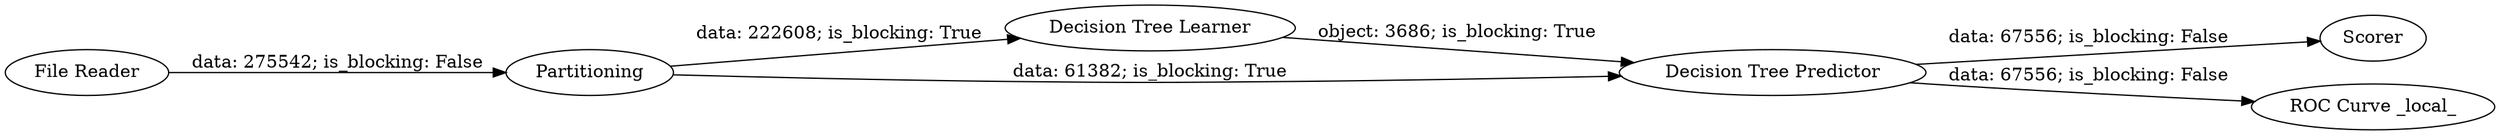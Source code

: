 digraph {
	"6315605376671751344_5" [label=Scorer]
	"6315605376671751344_1" [label="File Reader"]
	"6315605376671751344_8" [label="ROC Curve _local_"]
	"6315605376671751344_3" [label="Decision Tree Learner"]
	"6315605376671751344_2" [label=Partitioning]
	"6315605376671751344_4" [label="Decision Tree Predictor"]
	"6315605376671751344_2" -> "6315605376671751344_4" [label="data: 61382; is_blocking: True"]
	"6315605376671751344_1" -> "6315605376671751344_2" [label="data: 275542; is_blocking: False"]
	"6315605376671751344_2" -> "6315605376671751344_3" [label="data: 222608; is_blocking: True"]
	"6315605376671751344_4" -> "6315605376671751344_8" [label="data: 67556; is_blocking: False"]
	"6315605376671751344_3" -> "6315605376671751344_4" [label="object: 3686; is_blocking: True"]
	"6315605376671751344_4" -> "6315605376671751344_5" [label="data: 67556; is_blocking: False"]
	rankdir=LR
}
